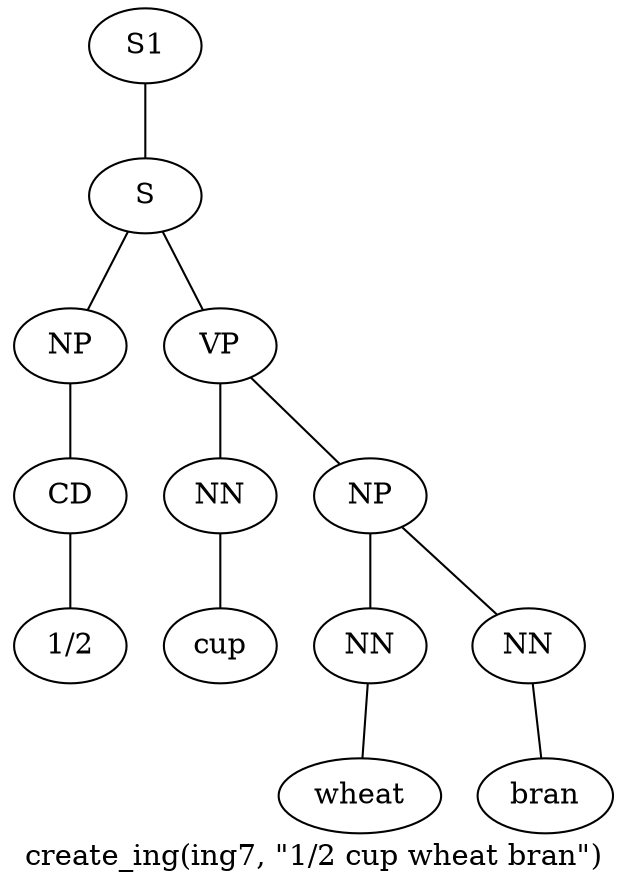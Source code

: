 graph SyntaxGraph {
	label = "create_ing(ing7, \"1/2 cup wheat bran\")";
	Node0 [label="S1"];
	Node1 [label="S"];
	Node2 [label="NP"];
	Node3 [label="CD"];
	Node4 [label="1/2"];
	Node5 [label="VP"];
	Node6 [label="NN"];
	Node7 [label="cup"];
	Node8 [label="NP"];
	Node9 [label="NN"];
	Node10 [label="wheat"];
	Node11 [label="NN"];
	Node12 [label="bran"];

	Node0 -- Node1;
	Node1 -- Node2;
	Node1 -- Node5;
	Node2 -- Node3;
	Node3 -- Node4;
	Node5 -- Node6;
	Node5 -- Node8;
	Node6 -- Node7;
	Node8 -- Node9;
	Node8 -- Node11;
	Node9 -- Node10;
	Node11 -- Node12;
}